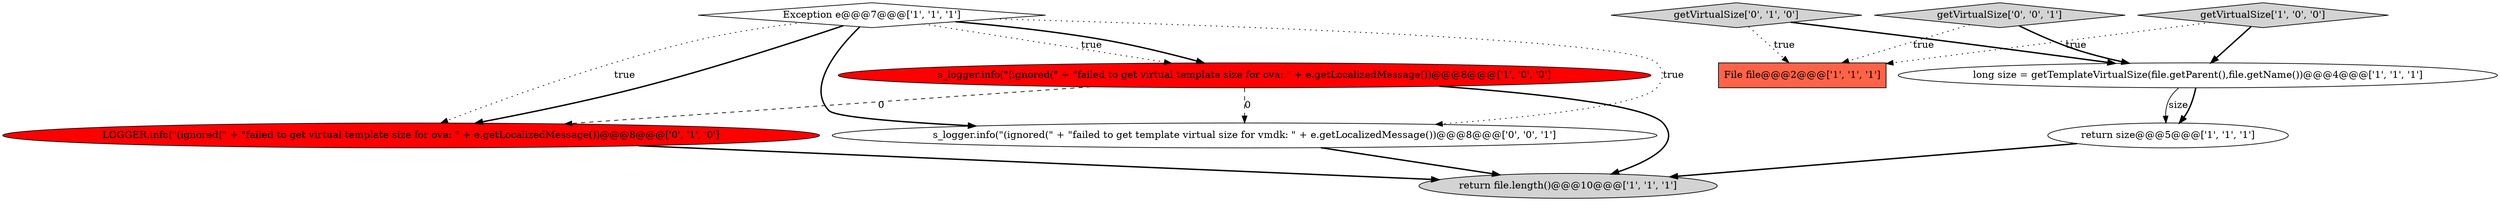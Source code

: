digraph {
5 [style = filled, label = "return file.length()@@@10@@@['1', '1', '1']", fillcolor = lightgray, shape = ellipse image = "AAA0AAABBB1BBB"];
4 [style = filled, label = "long size = getTemplateVirtualSize(file.getParent(),file.getName())@@@4@@@['1', '1', '1']", fillcolor = white, shape = ellipse image = "AAA0AAABBB1BBB"];
6 [style = filled, label = "s_logger.info(\"(ignored(\" + \"failed to get virtual template size for ova: \" + e.getLocalizedMessage())@@@8@@@['1', '0', '0']", fillcolor = red, shape = ellipse image = "AAA1AAABBB1BBB"];
1 [style = filled, label = "return size@@@5@@@['1', '1', '1']", fillcolor = white, shape = ellipse image = "AAA0AAABBB1BBB"];
0 [style = filled, label = "Exception e@@@7@@@['1', '1', '1']", fillcolor = white, shape = diamond image = "AAA0AAABBB1BBB"];
9 [style = filled, label = "s_logger.info(\"(ignored(\" + \"failed to get template virtual size for vmdk: \" + e.getLocalizedMessage())@@@8@@@['0', '0', '1']", fillcolor = white, shape = ellipse image = "AAA0AAABBB3BBB"];
8 [style = filled, label = "getVirtualSize['0', '1', '0']", fillcolor = lightgray, shape = diamond image = "AAA0AAABBB2BBB"];
10 [style = filled, label = "getVirtualSize['0', '0', '1']", fillcolor = lightgray, shape = diamond image = "AAA0AAABBB3BBB"];
3 [style = filled, label = "getVirtualSize['1', '0', '0']", fillcolor = lightgray, shape = diamond image = "AAA0AAABBB1BBB"];
2 [style = filled, label = "File file@@@2@@@['1', '1', '1']", fillcolor = tomato, shape = box image = "AAA0AAABBB1BBB"];
7 [style = filled, label = "LOGGER.info(\"(ignored(\" + \"failed to get virtual template size for ova: \" + e.getLocalizedMessage())@@@8@@@['0', '1', '0']", fillcolor = red, shape = ellipse image = "AAA1AAABBB2BBB"];
1->5 [style = bold, label=""];
9->5 [style = bold, label=""];
4->1 [style = solid, label="size"];
6->5 [style = bold, label=""];
4->1 [style = bold, label=""];
7->5 [style = bold, label=""];
0->9 [style = bold, label=""];
8->4 [style = bold, label=""];
0->7 [style = dotted, label="true"];
6->9 [style = dashed, label="0"];
0->6 [style = dotted, label="true"];
10->2 [style = dotted, label="true"];
0->6 [style = bold, label=""];
3->4 [style = bold, label=""];
0->9 [style = dotted, label="true"];
6->7 [style = dashed, label="0"];
8->2 [style = dotted, label="true"];
3->2 [style = dotted, label="true"];
0->7 [style = bold, label=""];
10->4 [style = bold, label=""];
}

